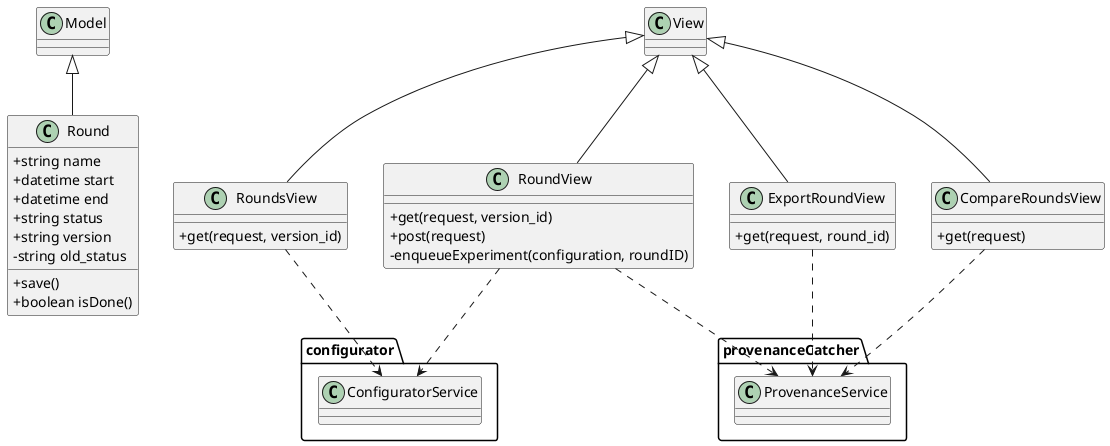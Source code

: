 @startuml  Diagrama de Classe
skinparam classAttributeIconSize 0


class Model {}
class View {}
class Round {
    + string name
    + datetime start
    + datetime end
    + string status
    + string version
    - string old_status
    
    + save()
    + boolean isDone()
}

class RoundsView {
    + get(request, version_id)
}

class RoundView {
    + get(request, version_id)
    + post(request)
    - enqueueExperiment(configuration, roundID)
}

class ExportRoundView {
    + get(request, round_id)
}

class CompareRoundsView {
    + get(request)
}

package provenanceCatcher {
    class ProvenanceService {}
}

package configurator {
    class ConfiguratorService {}
}


Model <|-- Round

View <|-- RoundsView
RoundsView ..> ConfiguratorService

View <|-- RoundView
RoundView ..> ConfiguratorService
RoundView ..> ProvenanceService

View <|-- ExportRoundView
ExportRoundView ..> ProvenanceService

View <|-- CompareRoundsView
CompareRoundsView ..> ProvenanceService

@enduml